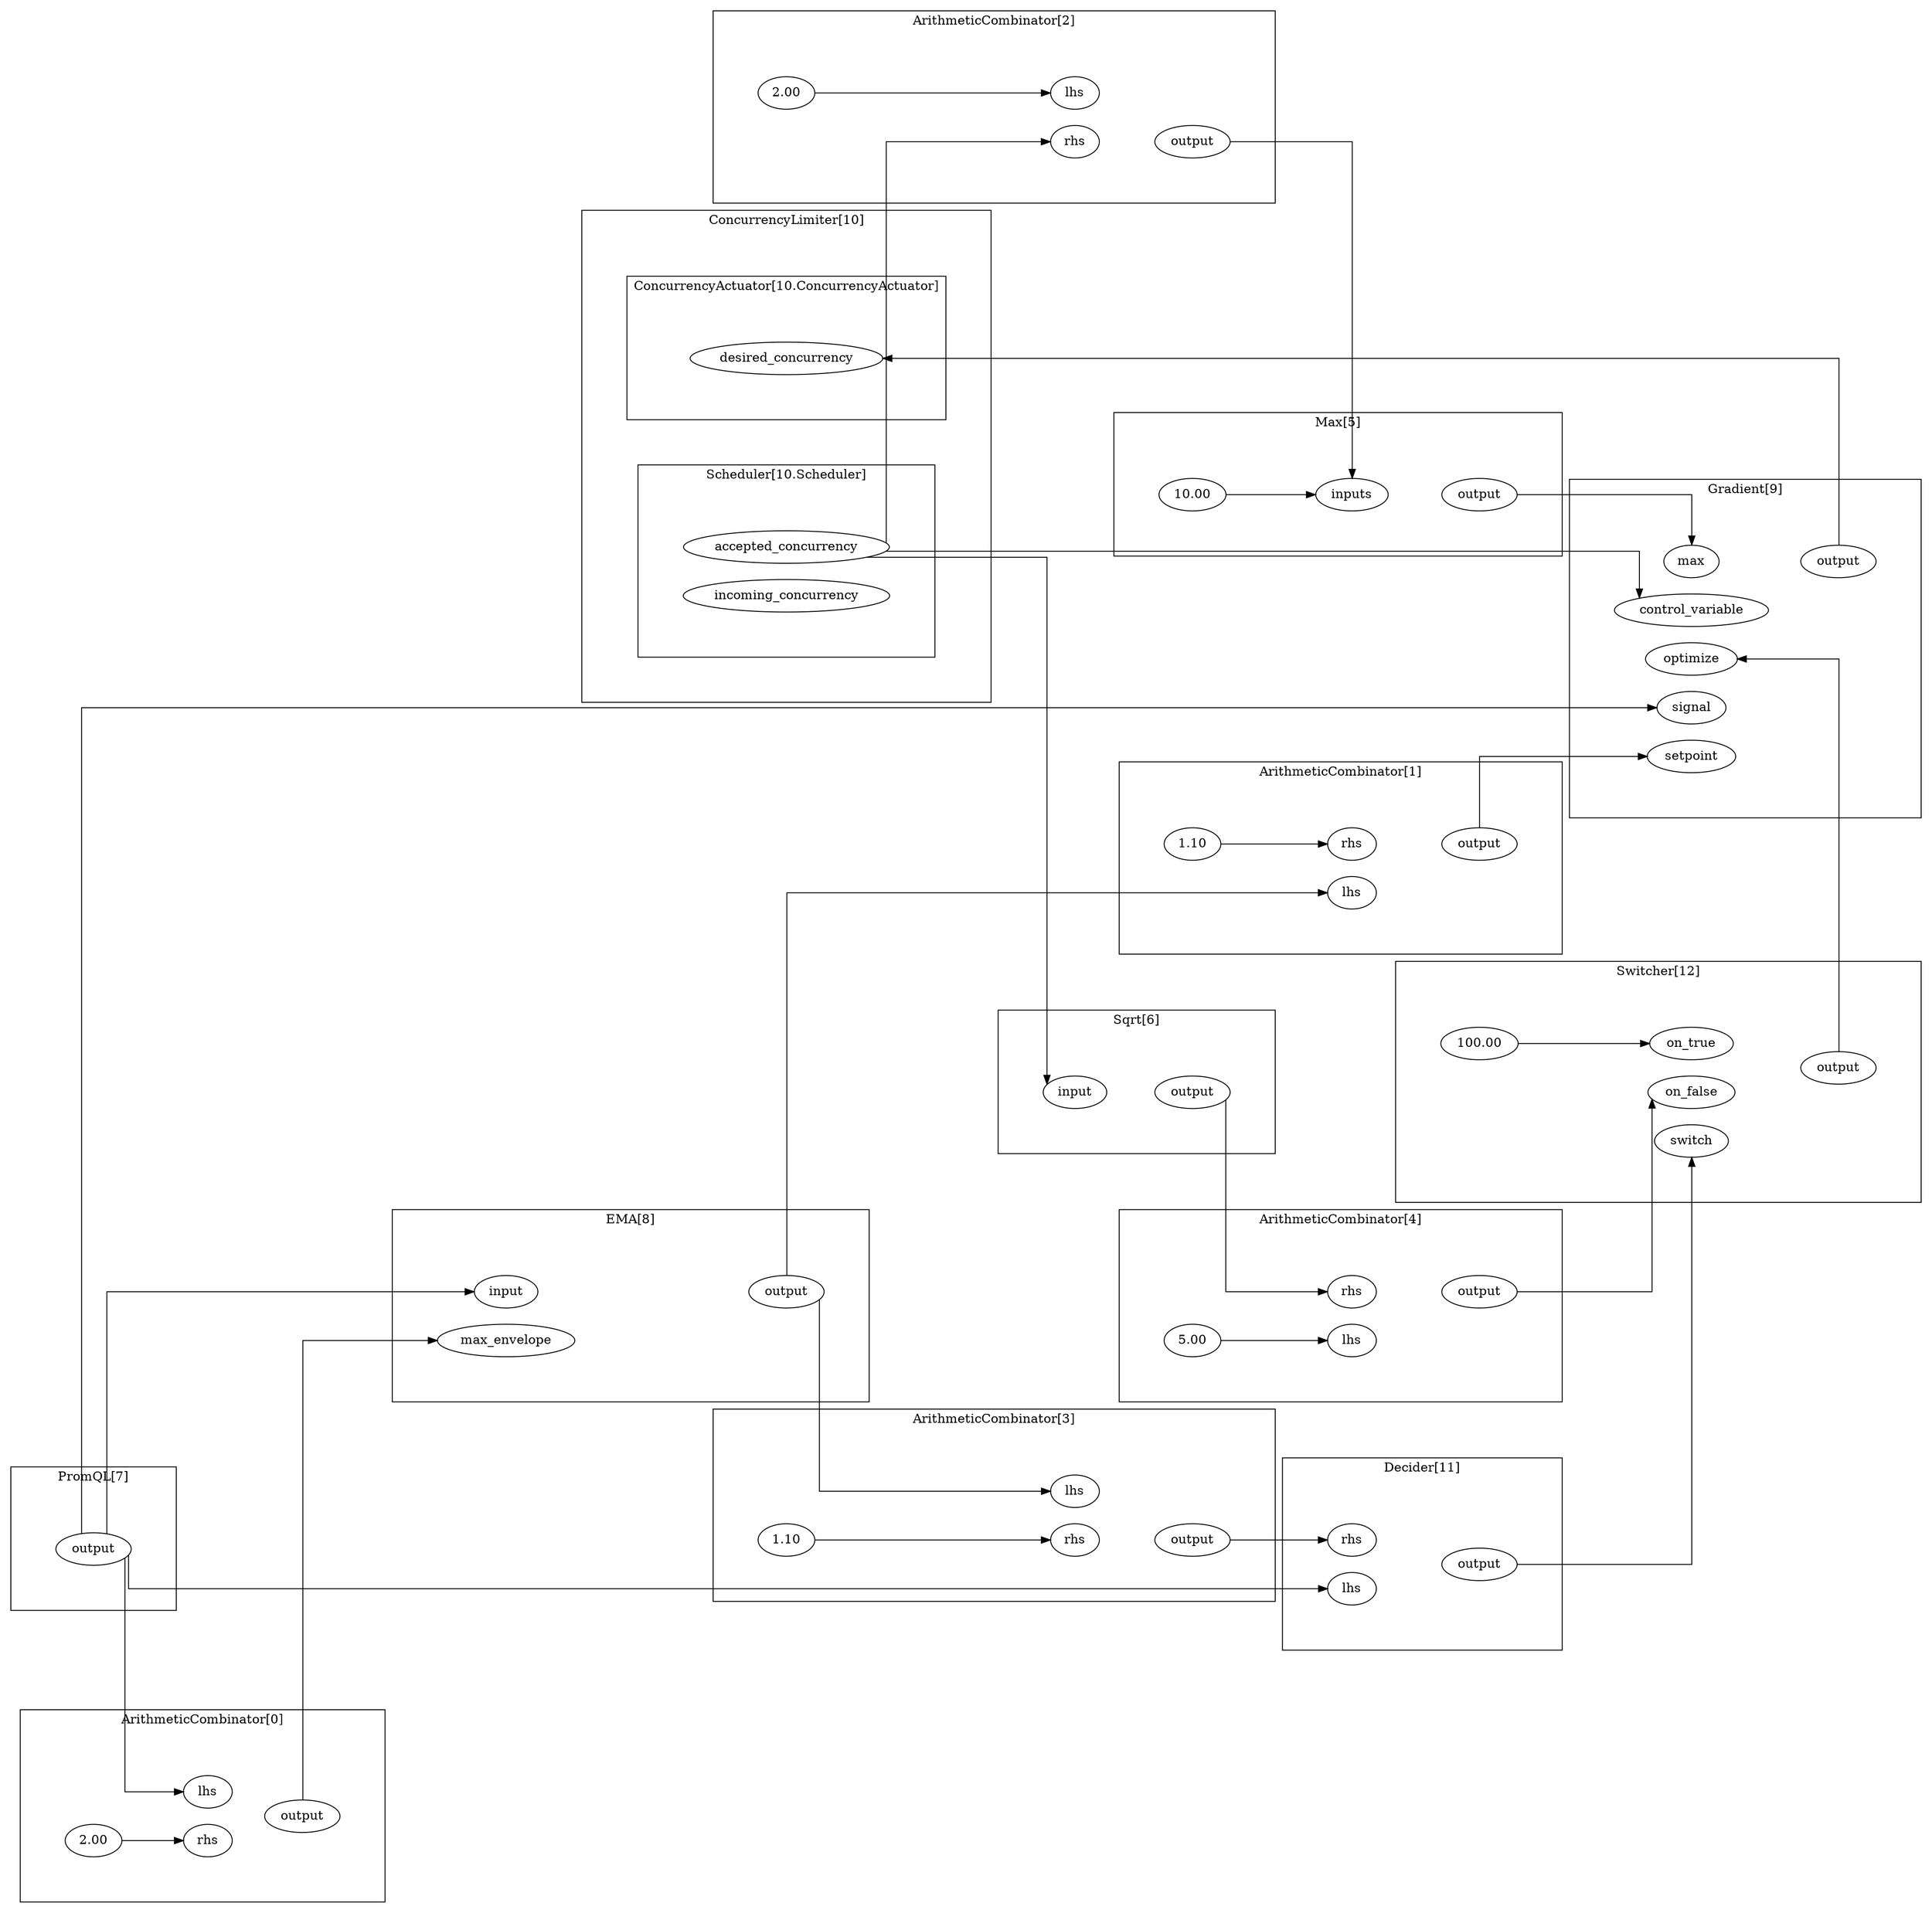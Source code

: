 digraph  {
	subgraph cluster_s1 {
		label="ArithmeticCombinator[0]";margin="50.0";
		n4[label="2.00"];
		n2[label="lhs"];
		n5[label="output"];
		n3[label="rhs"];
		n4->n3;
		n3->n5[style="invis"];
		{rank=same; n2;n3;};
		{rank=same; n5;};
		
	}
	subgraph cluster_s6 {
		label="ArithmeticCombinator[1]";margin="50.0";
		n9[label="1.10"];
		n7[label="lhs"];
		n10[label="output"];
		n8[label="rhs"];
		n9->n8;
		n8->n10[style="invis"];
		{rank=same; n7;n8;};
		{rank=same; n10;};
		
	}
	subgraph cluster_s11 {
		label="ArithmeticCombinator[2]";margin="50.0";
		n13[label="2.00"];
		n12[label="lhs"];
		n15[label="output"];
		n14[label="rhs"];
		n13->n12;
		n14->n15[style="invis"];
		{rank=same; n12;n14;};
		{rank=same; n15;};
		
	}
	subgraph cluster_s16 {
		label="ArithmeticCombinator[3]";margin="50.0";
		n19[label="1.10"];
		n17[label="lhs"];
		n20[label="output"];
		n18[label="rhs"];
		n19->n18;
		n18->n20[style="invis"];
		{rank=same; n17;n18;};
		{rank=same; n20;};
		
	}
	subgraph cluster_s21 {
		label="ArithmeticCombinator[4]";margin="50.0";
		n23[label="5.00"];
		n22[label="lhs"];
		n25[label="output"];
		n24[label="rhs"];
		n23->n22;
		n24->n25[style="invis"];
		{rank=same; n22;n24;};
		{rank=same; n25;};
		
	}
	subgraph cluster_s46 {
		subgraph cluster_s50 {
			label="ConcurrencyActuator[10.ConcurrencyActuator]";margin="50.0";
			n51[label="desired_concurrency"];
			{rank=same; n51;};
			
		}
		subgraph cluster_s47 {
			label="Scheduler[10.Scheduler]";margin="50.0";
			n48[label="accepted_concurrency"];
			n49[label="incoming_concurrency"];
			{rank=same; n48;n49;};
			
		}
		label="ConcurrencyLimiter[10]";margin="50.0";
		
	}
	subgraph cluster_s52 {
		label="Decider[11]";margin="50.0";
		n54[label="lhs"];
		n55[label="output"];
		n53[label="rhs"];
		n54->n55[style="invis"];
		{rank=same; n55;};
		{rank=same; n53;n54;};
		
	}
	subgraph cluster_s35 {
		label="EMA[8]";margin="50.0";
		n37[label="input"];
		n36[label="max_envelope"];
		n38[label="output"];
		n37->n38[style="invis"];
		{rank=same; n36;n37;};
		{rank=same; n38;};
		
	}
	subgraph cluster_s39 {
		label="Gradient[9]";margin="50.0";
		n40[label="control_variable"];
		n44[label="max"];
		n43[label="optimize"];
		n45[label="output"];
		n42[label="setpoint"];
		n41[label="signal"];
		n44->n45[style="invis"];
		{rank=same; n45;};
		{rank=same; n40;n41;n42;n43;n44;};
		
	}
	subgraph cluster_s26 {
		label="Max[5]";margin="50.0";
		n28[label="10.00"];
		n27[label="inputs"];
		n29[label="output"];
		n28->n27;
		n27->n29[style="invis"];
		{rank=same; n29;};
		{rank=same; n27;n27;};
		
	}
	subgraph cluster_s33 {
		label="PromQL[7]";margin="50.0";
		n34[label="output"];
		{rank=same; n34;};
		
	}
	subgraph cluster_s30 {
		label="Sqrt[6]";margin="50.0";
		n31[label="input"];
		n32[label="output"];
		n31->n32[style="invis"];
		{rank=same; n31;};
		{rank=same; n32;};
		
	}
	subgraph cluster_s56 {
		label="Switcher[12]";margin="50.0";
		n59[label="100.00"];
		n60[label="on_false"];
		n58[label="on_true"];
		n61[label="output"];
		n57[label="switch"];
		n59->n58;
		n60->n61[style="invis"];
		{rank=same; n57;n58;n60;};
		{rank=same; n61;};
		
	}
	rankdir="LR";splines="ortho";
	n48->n14;
	n48->n31;
	n48->n40;
	n10->n42;
	n20->n53;
	n32->n24;
	n5->n36;
	n25->n60;
	n55->n57;
	n61->n43;
	n15->n27;
	n29->n44;
	n34->n2;
	n34->n37;
	n34->n41;
	n34->n54;
	n38->n7;
	n38->n17;
	n45->n51;
	
}
